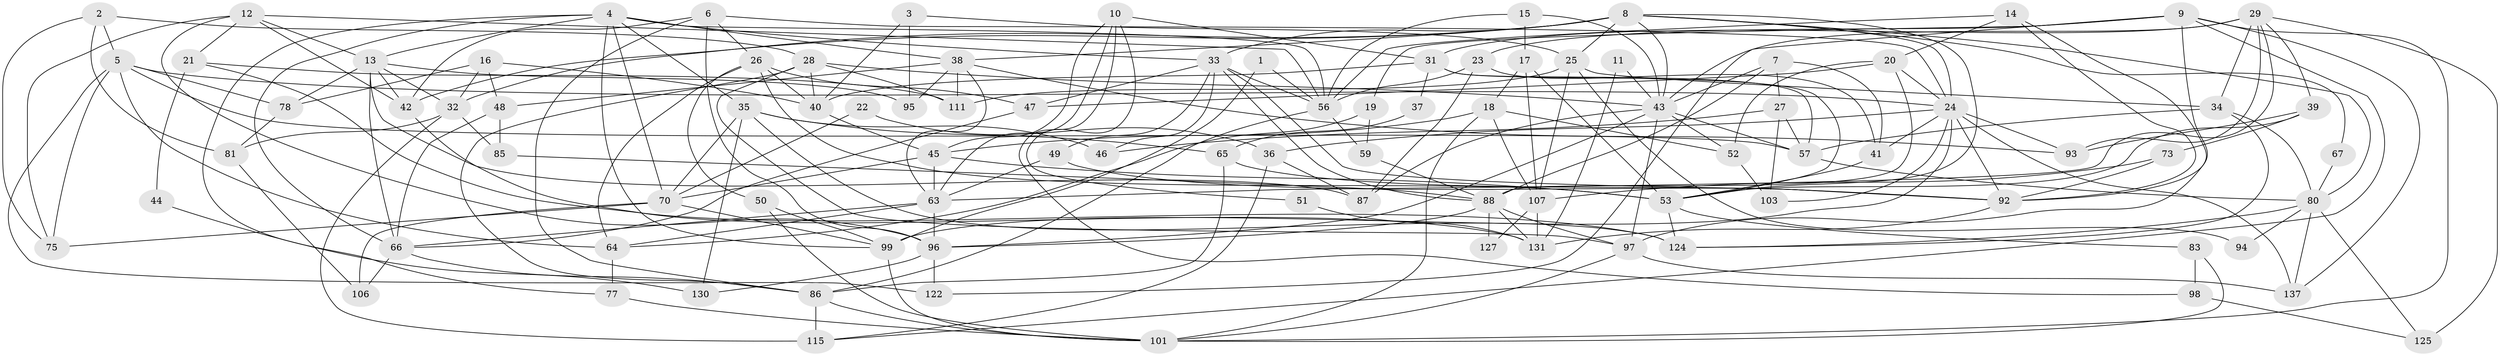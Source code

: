 // Generated by graph-tools (version 1.1) at 2025/23/03/03/25 07:23:57]
// undirected, 93 vertices, 230 edges
graph export_dot {
graph [start="1"]
  node [color=gray90,style=filled];
  1;
  2;
  3;
  4 [super="+55"];
  5 [super="+102"];
  6 [super="+69"];
  7;
  8 [super="+82"];
  9 [super="+58"];
  10;
  11;
  12 [super="+121"];
  13 [super="+60"];
  14 [super="+139"];
  15;
  16 [super="+129"];
  17 [super="+62"];
  18 [super="+30"];
  19;
  20 [super="+76"];
  21 [super="+112"];
  22;
  23;
  24 [super="+138"];
  25 [super="+79"];
  26 [super="+68"];
  27;
  28 [super="+114"];
  29;
  31 [super="+132"];
  32 [super="+91"];
  33 [super="+74"];
  34 [super="+110"];
  35 [super="+90"];
  36 [super="+134"];
  37;
  38 [super="+135"];
  39;
  40;
  41 [super="+117"];
  42 [super="+54"];
  43 [super="+108"];
  44;
  45 [super="+61"];
  46;
  47 [super="+84"];
  48;
  49;
  50;
  51;
  52 [super="+71"];
  53 [super="+133"];
  56 [super="+116"];
  57 [super="+141"];
  59;
  63 [super="+72"];
  64 [super="+89"];
  65 [super="+140"];
  66;
  67;
  70 [super="+120"];
  73;
  75;
  77;
  78;
  80 [super="+113"];
  81;
  83;
  85;
  86 [super="+109"];
  87;
  88 [super="+128"];
  92 [super="+126"];
  93 [super="+105"];
  94;
  95;
  96 [super="+104"];
  97 [super="+136"];
  98;
  99 [super="+100"];
  101 [super="+119"];
  103;
  106 [super="+118"];
  107;
  111;
  115 [super="+123"];
  122;
  124;
  125;
  127;
  130;
  131;
  137;
  1 -- 99;
  1 -- 56;
  2 -- 28;
  2 -- 75;
  2 -- 81;
  2 -- 5;
  3 -- 25;
  3 -- 95;
  3 -- 40;
  4 -- 66;
  4 -- 38;
  4 -- 13;
  4 -- 77;
  4 -- 70;
  4 -- 99;
  4 -- 33;
  4 -- 56;
  4 -- 35;
  5 -- 122;
  5 -- 57;
  5 -- 78;
  5 -- 24;
  5 -- 75;
  5 -- 64;
  6 -- 96;
  6 -- 24;
  6 -- 86;
  6 -- 42;
  6 -- 26;
  7 -- 27;
  7 -- 43;
  7 -- 88;
  7 -- 41;
  8 -- 32;
  8 -- 33;
  8 -- 24;
  8 -- 80;
  8 -- 67;
  8 -- 38;
  8 -- 42;
  8 -- 43;
  8 -- 53;
  8 -- 25;
  9 -- 23;
  9 -- 122;
  9 -- 137;
  9 -- 92;
  9 -- 19;
  9 -- 101;
  9 -- 115;
  10 -- 45;
  10 -- 31;
  10 -- 51;
  10 -- 63;
  10 -- 98;
  11 -- 131;
  11 -- 43;
  12 -- 56;
  12 -- 21;
  12 -- 13;
  12 -- 96;
  12 -- 42;
  12 -- 75;
  13 -- 78 [weight=2];
  13 -- 87;
  13 -- 32;
  13 -- 42;
  13 -- 66;
  13 -- 95;
  14 -- 97;
  14 -- 92;
  14 -- 56;
  14 -- 20;
  15 -- 43;
  15 -- 17;
  15 -- 56;
  16 -- 78;
  16 -- 48;
  16 -- 32;
  16 -- 40;
  17 -- 53;
  17 -- 107;
  17 -- 18;
  18 -- 101;
  18 -- 45;
  18 -- 107;
  18 -- 52;
  19 -- 59;
  19 -- 64;
  20 -- 47;
  20 -- 24;
  20 -- 88;
  20 -- 52;
  21 -- 124;
  21 -- 44;
  21 -- 111;
  22 -- 70;
  22 -- 36;
  23 -- 87;
  23 -- 41;
  23 -- 56;
  24 -- 36;
  24 -- 41;
  24 -- 93;
  24 -- 103;
  24 -- 99;
  24 -- 137;
  24 -- 92;
  25 -- 34;
  25 -- 94;
  25 -- 107;
  25 -- 111;
  26 -- 40;
  26 -- 47;
  26 -- 50;
  26 -- 53;
  26 -- 64;
  27 -- 46;
  27 -- 103;
  27 -- 57;
  28 -- 40;
  28 -- 111;
  28 -- 43;
  28 -- 97;
  28 -- 86;
  29 -- 39;
  29 -- 34;
  29 -- 63;
  29 -- 125;
  29 -- 93;
  29 -- 43;
  29 -- 31;
  31 -- 57;
  31 -- 37;
  31 -- 53;
  31 -- 40;
  32 -- 81;
  32 -- 85;
  32 -- 115;
  33 -- 88;
  33 -- 92;
  33 -- 47;
  33 -- 46;
  33 -- 49;
  33 -- 56;
  34 -- 124;
  34 -- 57;
  34 -- 80 [weight=2];
  35 -- 70;
  35 -- 130;
  35 -- 65;
  35 -- 124;
  35 -- 46;
  36 -- 87;
  36 -- 115;
  37 -- 65;
  38 -- 93;
  38 -- 48;
  38 -- 63;
  38 -- 95;
  38 -- 111;
  39 -- 93;
  39 -- 53;
  39 -- 73;
  40 -- 45;
  41 -- 53;
  42 -- 131;
  43 -- 97;
  43 -- 87;
  43 -- 52;
  43 -- 96;
  43 -- 57;
  44 -- 130;
  45 -- 53;
  45 -- 63;
  45 -- 70;
  47 -- 66;
  48 -- 85;
  48 -- 66;
  49 -- 63;
  49 -- 92;
  50 -- 99;
  50 -- 101;
  51 -- 131;
  52 -- 103;
  53 -- 83;
  53 -- 124;
  56 -- 86;
  56 -- 59;
  57 -- 80;
  59 -- 88;
  63 -- 64;
  63 -- 66;
  63 -- 96;
  64 -- 77;
  65 -- 86;
  65 -- 92;
  66 -- 86;
  66 -- 106;
  67 -- 80;
  70 -- 75;
  70 -- 106;
  70 -- 99;
  73 -- 107;
  73 -- 92;
  77 -- 101;
  78 -- 81;
  80 -- 125;
  80 -- 137;
  80 -- 94;
  80 -- 124;
  81 -- 106;
  83 -- 98;
  83 -- 101;
  85 -- 88;
  86 -- 101;
  86 -- 115 [weight=2];
  88 -- 131;
  88 -- 127;
  88 -- 97;
  88 -- 96;
  92 -- 131;
  96 -- 130;
  96 -- 122;
  97 -- 101;
  97 -- 137;
  98 -- 125;
  99 -- 101;
  107 -- 127;
  107 -- 131;
}
